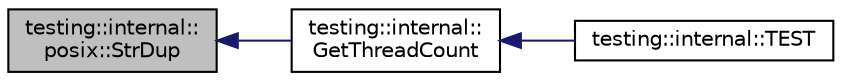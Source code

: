digraph "testing::internal::posix::StrDup"
{
  edge [fontname="Helvetica",fontsize="10",labelfontname="Helvetica",labelfontsize="10"];
  node [fontname="Helvetica",fontsize="10",shape=record];
  rankdir="LR";
  Node434 [label="testing::internal::\lposix::StrDup",height=0.2,width=0.4,color="black", fillcolor="grey75", style="filled", fontcolor="black"];
  Node434 -> Node435 [dir="back",color="midnightblue",fontsize="10",style="solid",fontname="Helvetica"];
  Node435 [label="testing::internal::\lGetThreadCount",height=0.2,width=0.4,color="black", fillcolor="white", style="filled",URL="$d0/da7/namespacetesting_1_1internal.html#a3b9b3649cd04558bf46c75de52a7ef34"];
  Node435 -> Node436 [dir="back",color="midnightblue",fontsize="10",style="solid",fontname="Helvetica"];
  Node436 [label="testing::internal::TEST",height=0.2,width=0.4,color="black", fillcolor="white", style="filled",URL="$d0/da7/namespacetesting_1_1internal.html#a8b9aee556f3dec6e67c35830ba55e0bd"];
}
